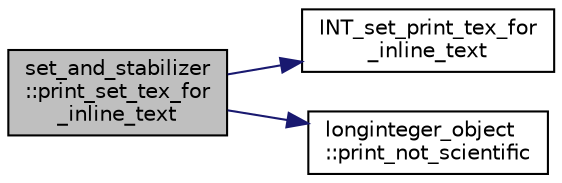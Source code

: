 digraph "set_and_stabilizer::print_set_tex_for_inline_text"
{
  edge [fontname="Helvetica",fontsize="10",labelfontname="Helvetica",labelfontsize="10"];
  node [fontname="Helvetica",fontsize="10",shape=record];
  rankdir="LR";
  Node536 [label="set_and_stabilizer\l::print_set_tex_for\l_inline_text",height=0.2,width=0.4,color="black", fillcolor="grey75", style="filled", fontcolor="black"];
  Node536 -> Node537 [color="midnightblue",fontsize="10",style="solid",fontname="Helvetica"];
  Node537 [label="INT_set_print_tex_for\l_inline_text",height=0.2,width=0.4,color="black", fillcolor="white", style="filled",URL="$d5/db4/io__and__os_8h.html#a62f32a6d98d6c04e4073ba362867fe52"];
  Node536 -> Node538 [color="midnightblue",fontsize="10",style="solid",fontname="Helvetica"];
  Node538 [label="longinteger_object\l::print_not_scientific",height=0.2,width=0.4,color="black", fillcolor="white", style="filled",URL="$dd/d7e/classlonginteger__object.html#ab80ea5c103cf97de662da3f1c79b2dd4"];
}
